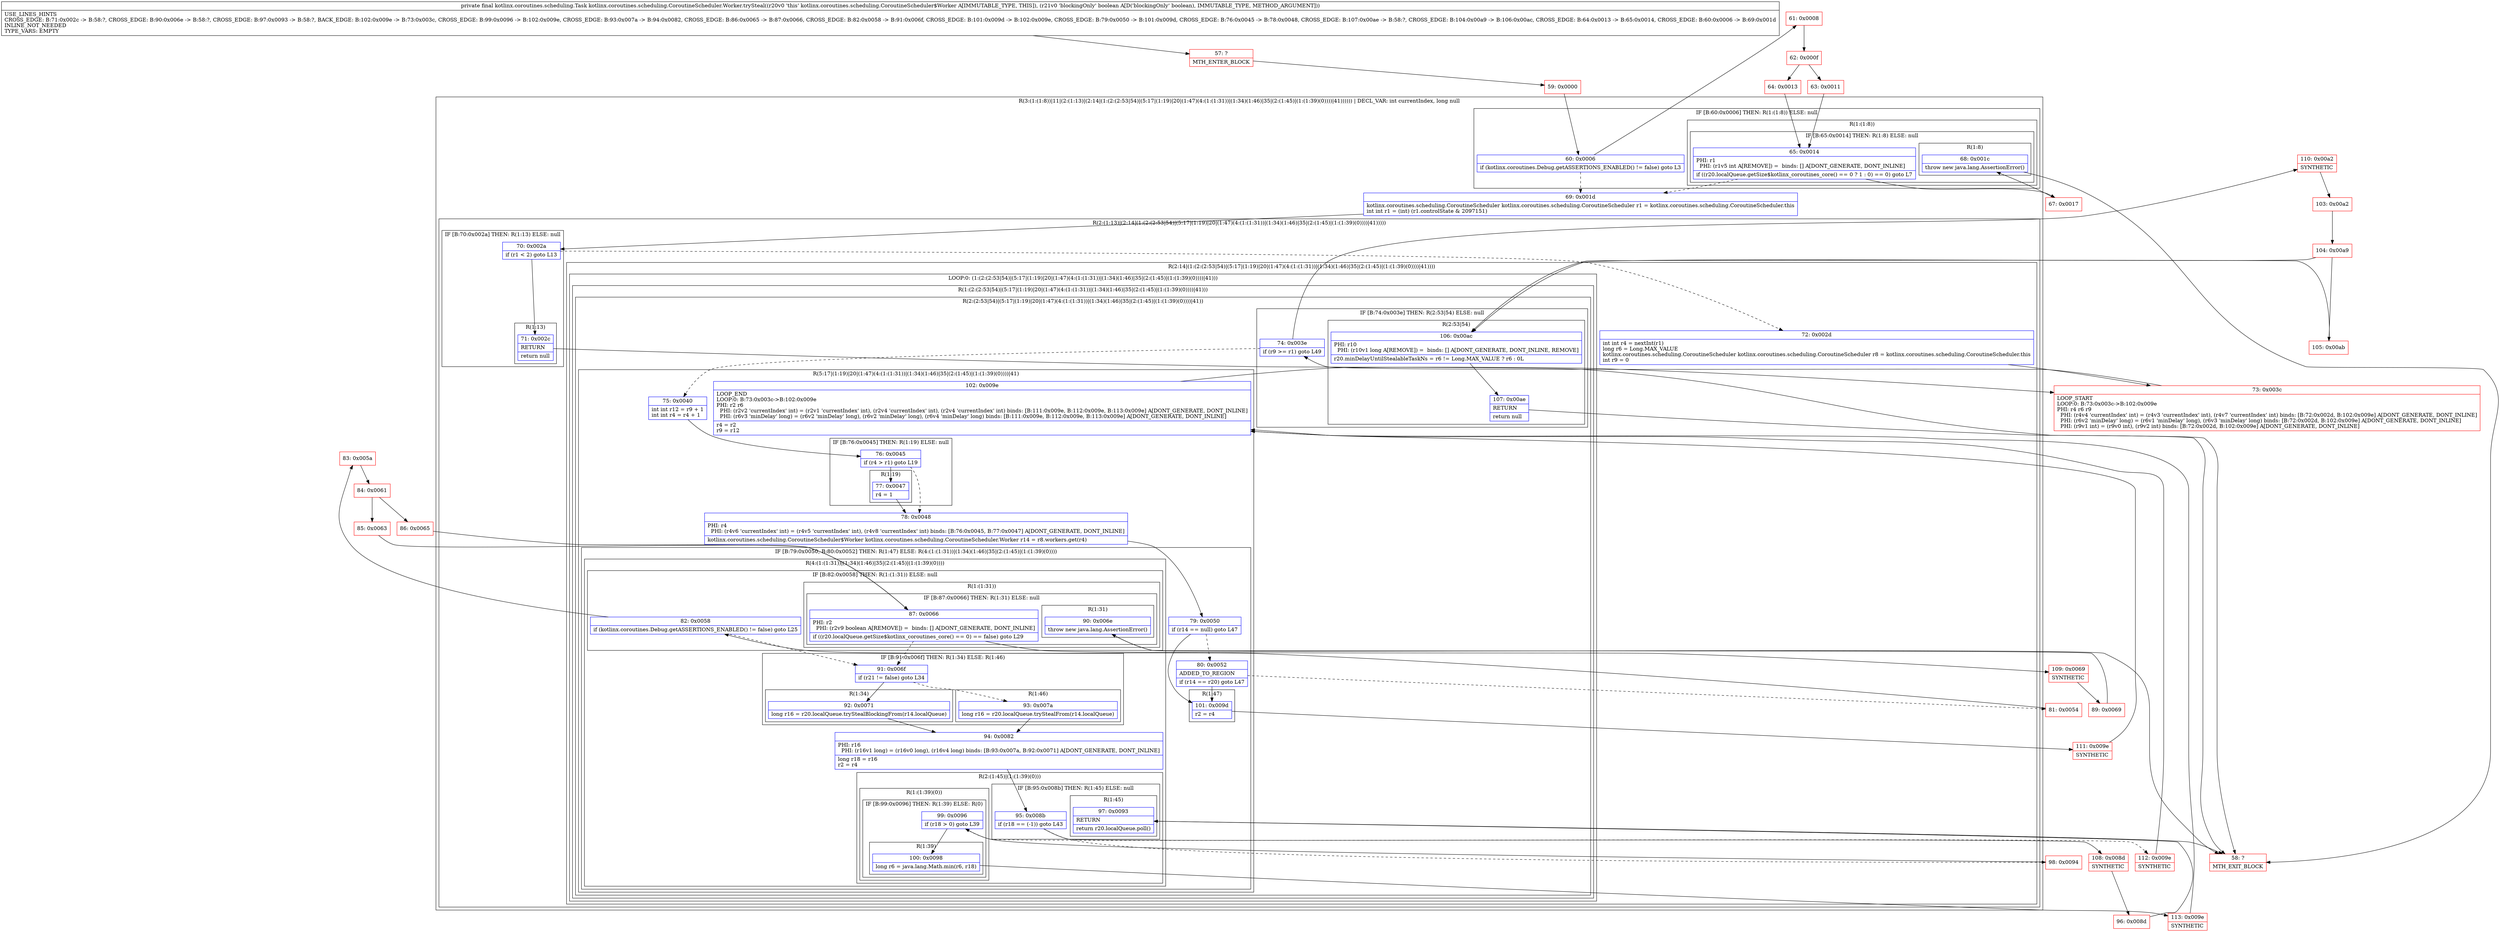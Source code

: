 digraph "CFG forkotlinx.coroutines.scheduling.CoroutineScheduler.Worker.trySteal(Z)Lkotlinx\/coroutines\/scheduling\/Task;" {
subgraph cluster_Region_1641841743 {
label = "R(3:(1:(1:8))|11|(2:(1:13)|(2:14|(1:(2:(2:53|54)|(5:17|(1:19)|20|(1:47)(4:(1:(1:31))|(1:34)(1:46)|35|(2:(1:45)|(1:(1:39)(0))))|41)))))) | DECL_VAR: int currentIndex, long null\l";
node [shape=record,color=blue];
subgraph cluster_IfRegion_1765123612 {
label = "IF [B:60:0x0006] THEN: R(1:(1:8)) ELSE: null";
node [shape=record,color=blue];
Node_60 [shape=record,label="{60\:\ 0x0006|if (kotlinx.coroutines.Debug.getASSERTIONS_ENABLED() != false) goto L3\l}"];
subgraph cluster_Region_2052748501 {
label = "R(1:(1:8))";
node [shape=record,color=blue];
subgraph cluster_IfRegion_2044694186 {
label = "IF [B:65:0x0014] THEN: R(1:8) ELSE: null";
node [shape=record,color=blue];
Node_65 [shape=record,label="{65\:\ 0x0014|PHI: r1 \l  PHI: (r1v5 int A[REMOVE]) =  binds: [] A[DONT_GENERATE, DONT_INLINE]\l|if ((r20.localQueue.getSize$kotlinx_coroutines_core() == 0 ? 1 : 0) == 0) goto L7\l}"];
subgraph cluster_Region_1330339398 {
label = "R(1:8)";
node [shape=record,color=blue];
Node_68 [shape=record,label="{68\:\ 0x001c|throw new java.lang.AssertionError()\l}"];
}
}
}
}
Node_69 [shape=record,label="{69\:\ 0x001d|kotlinx.coroutines.scheduling.CoroutineScheduler kotlinx.coroutines.scheduling.CoroutineScheduler r1 = kotlinx.coroutines.scheduling.CoroutineScheduler.this\lint int r1 = (int) (r1.controlState & 2097151)\l}"];
subgraph cluster_Region_185206005 {
label = "R(2:(1:13)|(2:14|(1:(2:(2:53|54)|(5:17|(1:19)|20|(1:47)(4:(1:(1:31))|(1:34)(1:46)|35|(2:(1:45)|(1:(1:39)(0))))|41)))))";
node [shape=record,color=blue];
subgraph cluster_IfRegion_1587645650 {
label = "IF [B:70:0x002a] THEN: R(1:13) ELSE: null";
node [shape=record,color=blue];
Node_70 [shape=record,label="{70\:\ 0x002a|if (r1 \< 2) goto L13\l}"];
subgraph cluster_Region_585053597 {
label = "R(1:13)";
node [shape=record,color=blue];
Node_71 [shape=record,label="{71\:\ 0x002c|RETURN\l|return null\l}"];
}
}
subgraph cluster_Region_1525204362 {
label = "R(2:14|(1:(2:(2:53|54)|(5:17|(1:19)|20|(1:47)(4:(1:(1:31))|(1:34)(1:46)|35|(2:(1:45)|(1:(1:39)(0))))|41))))";
node [shape=record,color=blue];
Node_72 [shape=record,label="{72\:\ 0x002d|int int r4 = nextInt(r1)\llong r6 = Long.MAX_VALUE\lkotlinx.coroutines.scheduling.CoroutineScheduler kotlinx.coroutines.scheduling.CoroutineScheduler r8 = kotlinx.coroutines.scheduling.CoroutineScheduler.this\lint r9 = 0\l}"];
subgraph cluster_LoopRegion_670062002 {
label = "LOOP:0: (1:(2:(2:53|54)|(5:17|(1:19)|20|(1:47)(4:(1:(1:31))|(1:34)(1:46)|35|(2:(1:45)|(1:(1:39)(0))))|41)))";
node [shape=record,color=blue];
subgraph cluster_Region_853313124 {
label = "R(1:(2:(2:53|54)|(5:17|(1:19)|20|(1:47)(4:(1:(1:31))|(1:34)(1:46)|35|(2:(1:45)|(1:(1:39)(0))))|41)))";
node [shape=record,color=blue];
subgraph cluster_Region_1764364646 {
label = "R(2:(2:53|54)|(5:17|(1:19)|20|(1:47)(4:(1:(1:31))|(1:34)(1:46)|35|(2:(1:45)|(1:(1:39)(0))))|41))";
node [shape=record,color=blue];
subgraph cluster_IfRegion_1667553101 {
label = "IF [B:74:0x003e] THEN: R(2:53|54) ELSE: null";
node [shape=record,color=blue];
Node_74 [shape=record,label="{74\:\ 0x003e|if (r9 \>= r1) goto L49\l}"];
subgraph cluster_Region_1833512425 {
label = "R(2:53|54)";
node [shape=record,color=blue];
Node_106 [shape=record,label="{106\:\ 0x00ac|PHI: r10 \l  PHI: (r10v1 long A[REMOVE]) =  binds: [] A[DONT_GENERATE, DONT_INLINE, REMOVE]\l|r20.minDelayUntilStealableTaskNs = r6 != Long.MAX_VALUE ? r6 : 0L\l}"];
Node_107 [shape=record,label="{107\:\ 0x00ae|RETURN\l|return null\l}"];
}
}
subgraph cluster_Region_873078431 {
label = "R(5:17|(1:19)|20|(1:47)(4:(1:(1:31))|(1:34)(1:46)|35|(2:(1:45)|(1:(1:39)(0))))|41)";
node [shape=record,color=blue];
Node_75 [shape=record,label="{75\:\ 0x0040|int int r12 = r9 + 1\lint int r4 = r4 + 1\l}"];
subgraph cluster_IfRegion_1713363346 {
label = "IF [B:76:0x0045] THEN: R(1:19) ELSE: null";
node [shape=record,color=blue];
Node_76 [shape=record,label="{76\:\ 0x0045|if (r4 \> r1) goto L19\l}"];
subgraph cluster_Region_1971501723 {
label = "R(1:19)";
node [shape=record,color=blue];
Node_77 [shape=record,label="{77\:\ 0x0047|r4 = 1\l}"];
}
}
Node_78 [shape=record,label="{78\:\ 0x0048|PHI: r4 \l  PHI: (r4v6 'currentIndex' int) = (r4v5 'currentIndex' int), (r4v8 'currentIndex' int) binds: [B:76:0x0045, B:77:0x0047] A[DONT_GENERATE, DONT_INLINE]\l|kotlinx.coroutines.scheduling.CoroutineScheduler$Worker kotlinx.coroutines.scheduling.CoroutineScheduler.Worker r14 = r8.workers.get(r4)\l}"];
subgraph cluster_IfRegion_255468506 {
label = "IF [B:79:0x0050, B:80:0x0052] THEN: R(1:47) ELSE: R(4:(1:(1:31))|(1:34)(1:46)|35|(2:(1:45)|(1:(1:39)(0))))";
node [shape=record,color=blue];
Node_79 [shape=record,label="{79\:\ 0x0050|if (r14 == null) goto L47\l}"];
Node_80 [shape=record,label="{80\:\ 0x0052|ADDED_TO_REGION\l|if (r14 == r20) goto L47\l}"];
subgraph cluster_Region_286829650 {
label = "R(1:47)";
node [shape=record,color=blue];
Node_101 [shape=record,label="{101\:\ 0x009d|r2 = r4\l}"];
}
subgraph cluster_Region_725120305 {
label = "R(4:(1:(1:31))|(1:34)(1:46)|35|(2:(1:45)|(1:(1:39)(0))))";
node [shape=record,color=blue];
subgraph cluster_IfRegion_839037443 {
label = "IF [B:82:0x0058] THEN: R(1:(1:31)) ELSE: null";
node [shape=record,color=blue];
Node_82 [shape=record,label="{82\:\ 0x0058|if (kotlinx.coroutines.Debug.getASSERTIONS_ENABLED() != false) goto L25\l}"];
subgraph cluster_Region_402271284 {
label = "R(1:(1:31))";
node [shape=record,color=blue];
subgraph cluster_IfRegion_1094940425 {
label = "IF [B:87:0x0066] THEN: R(1:31) ELSE: null";
node [shape=record,color=blue];
Node_87 [shape=record,label="{87\:\ 0x0066|PHI: r2 \l  PHI: (r2v9 boolean A[REMOVE]) =  binds: [] A[DONT_GENERATE, DONT_INLINE]\l|if ((r20.localQueue.getSize$kotlinx_coroutines_core() == 0) == false) goto L29\l}"];
subgraph cluster_Region_2027679590 {
label = "R(1:31)";
node [shape=record,color=blue];
Node_90 [shape=record,label="{90\:\ 0x006e|throw new java.lang.AssertionError()\l}"];
}
}
}
}
subgraph cluster_IfRegion_1601095892 {
label = "IF [B:91:0x006f] THEN: R(1:34) ELSE: R(1:46)";
node [shape=record,color=blue];
Node_91 [shape=record,label="{91\:\ 0x006f|if (r21 != false) goto L34\l}"];
subgraph cluster_Region_1863059140 {
label = "R(1:34)";
node [shape=record,color=blue];
Node_92 [shape=record,label="{92\:\ 0x0071|long r16 = r20.localQueue.tryStealBlockingFrom(r14.localQueue)\l}"];
}
subgraph cluster_Region_1000496459 {
label = "R(1:46)";
node [shape=record,color=blue];
Node_93 [shape=record,label="{93\:\ 0x007a|long r16 = r20.localQueue.tryStealFrom(r14.localQueue)\l}"];
}
}
Node_94 [shape=record,label="{94\:\ 0x0082|PHI: r16 \l  PHI: (r16v1 long) = (r16v0 long), (r16v4 long) binds: [B:93:0x007a, B:92:0x0071] A[DONT_GENERATE, DONT_INLINE]\l|long r18 = r16\lr2 = r4\l}"];
subgraph cluster_Region_431211649 {
label = "R(2:(1:45)|(1:(1:39)(0)))";
node [shape=record,color=blue];
subgraph cluster_IfRegion_1398486771 {
label = "IF [B:95:0x008b] THEN: R(1:45) ELSE: null";
node [shape=record,color=blue];
Node_95 [shape=record,label="{95\:\ 0x008b|if (r18 == (\-1)) goto L43\l}"];
subgraph cluster_Region_1133646721 {
label = "R(1:45)";
node [shape=record,color=blue];
Node_97 [shape=record,label="{97\:\ 0x0093|RETURN\l|return r20.localQueue.poll()\l}"];
}
}
subgraph cluster_Region_1679123530 {
label = "R(1:(1:39)(0))";
node [shape=record,color=blue];
subgraph cluster_IfRegion_220326833 {
label = "IF [B:99:0x0096] THEN: R(1:39) ELSE: R(0)";
node [shape=record,color=blue];
Node_99 [shape=record,label="{99\:\ 0x0096|if (r18 \> 0) goto L39\l}"];
subgraph cluster_Region_684869889 {
label = "R(1:39)";
node [shape=record,color=blue];
Node_100 [shape=record,label="{100\:\ 0x0098|long r6 = java.lang.Math.min(r6, r18)\l}"];
}
subgraph cluster_Region_1301555316 {
label = "R(0)";
node [shape=record,color=blue];
}
}
}
}
}
}
Node_102 [shape=record,label="{102\:\ 0x009e|LOOP_END\lLOOP:0: B:73:0x003c\-\>B:102:0x009e\lPHI: r2 r6 \l  PHI: (r2v2 'currentIndex' int) = (r2v1 'currentIndex' int), (r2v4 'currentIndex' int), (r2v4 'currentIndex' int) binds: [B:111:0x009e, B:112:0x009e, B:113:0x009e] A[DONT_GENERATE, DONT_INLINE]\l  PHI: (r6v3 'minDelay' long) = (r6v2 'minDelay' long), (r6v2 'minDelay' long), (r6v4 'minDelay' long) binds: [B:111:0x009e, B:112:0x009e, B:113:0x009e] A[DONT_GENERATE, DONT_INLINE]\l|r4 = r2\lr9 = r12\l}"];
}
}
}
}
}
}
}
Node_57 [shape=record,color=red,label="{57\:\ ?|MTH_ENTER_BLOCK\l}"];
Node_59 [shape=record,color=red,label="{59\:\ 0x0000}"];
Node_61 [shape=record,color=red,label="{61\:\ 0x0008}"];
Node_62 [shape=record,color=red,label="{62\:\ 0x000f}"];
Node_63 [shape=record,color=red,label="{63\:\ 0x0011}"];
Node_67 [shape=record,color=red,label="{67\:\ 0x0017}"];
Node_58 [shape=record,color=red,label="{58\:\ ?|MTH_EXIT_BLOCK\l}"];
Node_64 [shape=record,color=red,label="{64\:\ 0x0013}"];
Node_73 [shape=record,color=red,label="{73\:\ 0x003c|LOOP_START\lLOOP:0: B:73:0x003c\-\>B:102:0x009e\lPHI: r4 r6 r9 \l  PHI: (r4v4 'currentIndex' int) = (r4v3 'currentIndex' int), (r4v7 'currentIndex' int) binds: [B:72:0x002d, B:102:0x009e] A[DONT_GENERATE, DONT_INLINE]\l  PHI: (r6v2 'minDelay' long) = (r6v1 'minDelay' long), (r6v3 'minDelay' long) binds: [B:72:0x002d, B:102:0x009e] A[DONT_GENERATE, DONT_INLINE]\l  PHI: (r9v1 int) = (r9v0 int), (r9v2 int) binds: [B:72:0x002d, B:102:0x009e] A[DONT_GENERATE, DONT_INLINE]\l}"];
Node_81 [shape=record,color=red,label="{81\:\ 0x0054}"];
Node_83 [shape=record,color=red,label="{83\:\ 0x005a}"];
Node_84 [shape=record,color=red,label="{84\:\ 0x0061}"];
Node_85 [shape=record,color=red,label="{85\:\ 0x0063}"];
Node_109 [shape=record,color=red,label="{109\:\ 0x0069|SYNTHETIC\l}"];
Node_89 [shape=record,color=red,label="{89\:\ 0x0069}"];
Node_86 [shape=record,color=red,label="{86\:\ 0x0065}"];
Node_98 [shape=record,color=red,label="{98\:\ 0x0094}"];
Node_113 [shape=record,color=red,label="{113\:\ 0x009e|SYNTHETIC\l}"];
Node_112 [shape=record,color=red,label="{112\:\ 0x009e|SYNTHETIC\l}"];
Node_108 [shape=record,color=red,label="{108\:\ 0x008d|SYNTHETIC\l}"];
Node_96 [shape=record,color=red,label="{96\:\ 0x008d}"];
Node_111 [shape=record,color=red,label="{111\:\ 0x009e|SYNTHETIC\l}"];
Node_110 [shape=record,color=red,label="{110\:\ 0x00a2|SYNTHETIC\l}"];
Node_103 [shape=record,color=red,label="{103\:\ 0x00a2}"];
Node_104 [shape=record,color=red,label="{104\:\ 0x00a9}"];
Node_105 [shape=record,color=red,label="{105\:\ 0x00ab}"];
MethodNode[shape=record,label="{private final kotlinx.coroutines.scheduling.Task kotlinx.coroutines.scheduling.CoroutineScheduler.Worker.trySteal((r20v0 'this' kotlinx.coroutines.scheduling.CoroutineScheduler$Worker A[IMMUTABLE_TYPE, THIS]), (r21v0 'blockingOnly' boolean A[D('blockingOnly' boolean), IMMUTABLE_TYPE, METHOD_ARGUMENT]))  | USE_LINES_HINTS\lCROSS_EDGE: B:71:0x002c \-\> B:58:?, CROSS_EDGE: B:90:0x006e \-\> B:58:?, CROSS_EDGE: B:97:0x0093 \-\> B:58:?, BACK_EDGE: B:102:0x009e \-\> B:73:0x003c, CROSS_EDGE: B:99:0x0096 \-\> B:102:0x009e, CROSS_EDGE: B:93:0x007a \-\> B:94:0x0082, CROSS_EDGE: B:86:0x0065 \-\> B:87:0x0066, CROSS_EDGE: B:82:0x0058 \-\> B:91:0x006f, CROSS_EDGE: B:101:0x009d \-\> B:102:0x009e, CROSS_EDGE: B:79:0x0050 \-\> B:101:0x009d, CROSS_EDGE: B:76:0x0045 \-\> B:78:0x0048, CROSS_EDGE: B:107:0x00ae \-\> B:58:?, CROSS_EDGE: B:104:0x00a9 \-\> B:106:0x00ac, CROSS_EDGE: B:64:0x0013 \-\> B:65:0x0014, CROSS_EDGE: B:60:0x0006 \-\> B:69:0x001d\lINLINE_NOT_NEEDED\lTYPE_VARS: EMPTY\l}"];
MethodNode -> Node_57;Node_60 -> Node_61;
Node_60 -> Node_69[style=dashed];
Node_65 -> Node_67;
Node_65 -> Node_69[style=dashed];
Node_68 -> Node_58;
Node_69 -> Node_70;
Node_70 -> Node_71;
Node_70 -> Node_72[style=dashed];
Node_71 -> Node_58;
Node_72 -> Node_73;
Node_74 -> Node_75[style=dashed];
Node_74 -> Node_110;
Node_106 -> Node_107;
Node_107 -> Node_58;
Node_75 -> Node_76;
Node_76 -> Node_77;
Node_76 -> Node_78[style=dashed];
Node_77 -> Node_78;
Node_78 -> Node_79;
Node_79 -> Node_80[style=dashed];
Node_79 -> Node_101;
Node_80 -> Node_81[style=dashed];
Node_80 -> Node_101;
Node_101 -> Node_111;
Node_82 -> Node_83;
Node_82 -> Node_91[style=dashed];
Node_87 -> Node_91[style=dashed];
Node_87 -> Node_109;
Node_90 -> Node_58;
Node_91 -> Node_92;
Node_91 -> Node_93[style=dashed];
Node_92 -> Node_94;
Node_93 -> Node_94;
Node_94 -> Node_95;
Node_95 -> Node_98[style=dashed];
Node_95 -> Node_108;
Node_97 -> Node_58;
Node_99 -> Node_100;
Node_99 -> Node_112[style=dashed];
Node_100 -> Node_113;
Node_102 -> Node_73;
Node_57 -> Node_59;
Node_59 -> Node_60;
Node_61 -> Node_62;
Node_62 -> Node_63;
Node_62 -> Node_64;
Node_63 -> Node_65;
Node_67 -> Node_68;
Node_64 -> Node_65;
Node_73 -> Node_74;
Node_81 -> Node_82;
Node_83 -> Node_84;
Node_84 -> Node_85;
Node_84 -> Node_86;
Node_85 -> Node_87;
Node_109 -> Node_89;
Node_89 -> Node_90;
Node_86 -> Node_87;
Node_98 -> Node_99;
Node_113 -> Node_102;
Node_112 -> Node_102;
Node_108 -> Node_96;
Node_96 -> Node_97;
Node_111 -> Node_102;
Node_110 -> Node_103;
Node_103 -> Node_104;
Node_104 -> Node_105;
Node_104 -> Node_106;
Node_105 -> Node_106;
}

